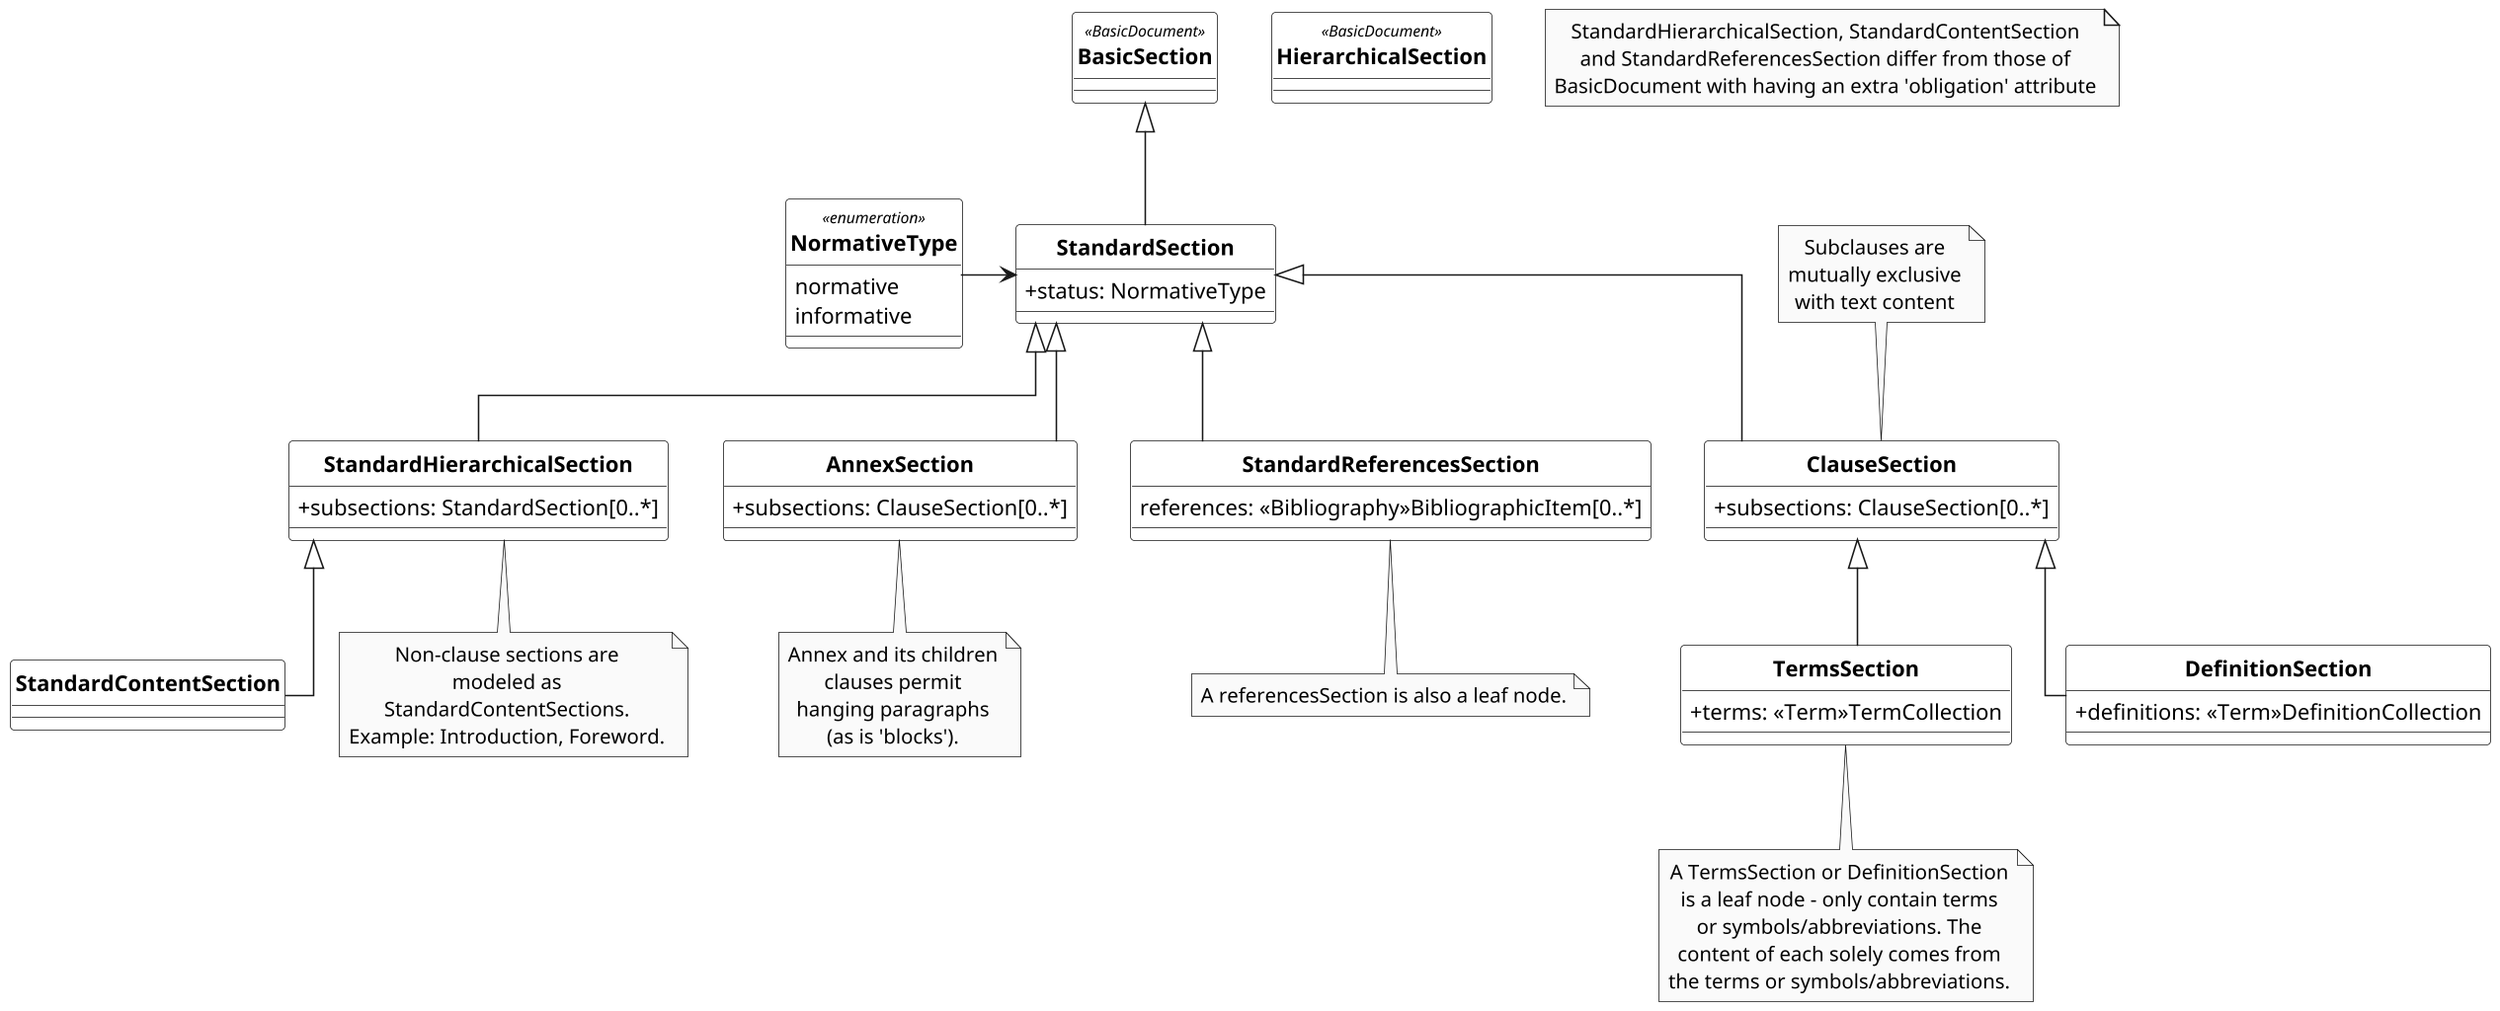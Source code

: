 @startuml StandardDoc_Sections
/'
Diagram:        StandardDoc_Sections
DateCreate:     22/08/2018
Description:    Metanorma StandardDocument ("StanDoc") is a family of document models that forms the basis of Metanorma IsoDoc, which is used to represent 
                ISO Standards and similarly structured standards. It itself is an instantiation of BasicDocument (BasicDoc)
                It is one of the document models that Selagraph operates on.
                Metanorma StandardDocument itself is a document model can form the basis of multiple standard document types, including:
                
                - ISO Standards
                - CSD Standards
                - Chinese Standards (GB and family)
                
                The Relaton Bibliography UML models used within these models are located here: Relaton BibModels

Hystory of changes:
> DD/MM/YYYY
    - 
    - 
'/

'******* CONFIGURATION ************************************************
skinparam classAttributeIconSize 0
skinparam Dpi 150
skinparam Monochrome true
skinparam LineType ortho
hide circle
/' skinparam CircledCharacterRadius 0 '/
/' skinparam CircledCharacterFontSize 0 '/
skinparam Default {
TextAlignment center
FontName Helvetica
}
skinparam Class {
AttributeIconSize 0
BackgroundColor White
FontStyle bold
StereotypeFontSize 10
}
skinparam Rectangle {
BackgroundColor White
FontStyle bold
FontSize 11
StereotypeFontSize 10
}
skinparam Object {
BackgroundColor White
FontStyle bold
FontSize 11
StereotypeFontSize 10
}

skinparam Entity {
StereotypeFontSize 10
}

'******* CLASS DEFINITION *********************************************
class BasicSection <<BasicDocument>> {
}

class HierarchicalSection <<BasicDocument>> {
}

class StandardSection {
    +status: NormativeType
}

class StandardHierarchicalSection{
    +subsections: StandardSection[0..*]
}

class StandardContentSection{

}

class ClauseSection{
    +subsections: ClauseSection[0..*]
}

class TermsSection{
    +terms: <<Term>>TermCollection
}

class DefinitionSection{
    +definitions: <<Term>>DefinitionCollection
}

class AnnexSection{
    +subsections: ClauseSection[0..*]
}

class StandardReferencesSection{
    references: <<Bibliography>>BibliographicItem[0..*]
}

enum NormativeType <<enumeration>>{
    normative
    informative
}

'******* NOTES ********************************************************
note "StandardHierarchicalSection, StandardContentSection\nand StandardReferencesSection differ from those of\nBasicDocument with having an extra 'obligation' attribute" as N1
note bottom of StandardHierarchicalSection: Non-clause sections are\nmodeled as\nStandardContentSections.\nExample: Introduction, Foreword.
note top of ClauseSection: Subclauses are\nmutually exclusive\nwith text content
note bottom of TermsSection: A TermsSection or DefinitionSection\nis a leaf node - only contain terms\nor symbols/abbreviations. The\ncontent of each solely comes from\nthe terms or symbols/abbreviations.
note bottom of AnnexSection: Annex and its children\nclauses permit\nhanging paragraphs\n(as is 'blocks').
note bottom of StandardReferencesSection: A referencesSection is also a leaf node.

'******* CLASS RELATIONS **********************************************
BasicSection <|-- StandardSection

StandardSection <-left- NormativeType
StandardSection <|-- StandardHierarchicalSection
StandardSection <|-- ClauseSection
StandardSection <|-- AnnexSection
StandardSection <|-- StandardReferencesSection

StandardHierarchicalSection <|-- StandardContentSection

ClauseSection <|-- TermsSection
ClauseSection <|-- DefinitionSection

@enduml
